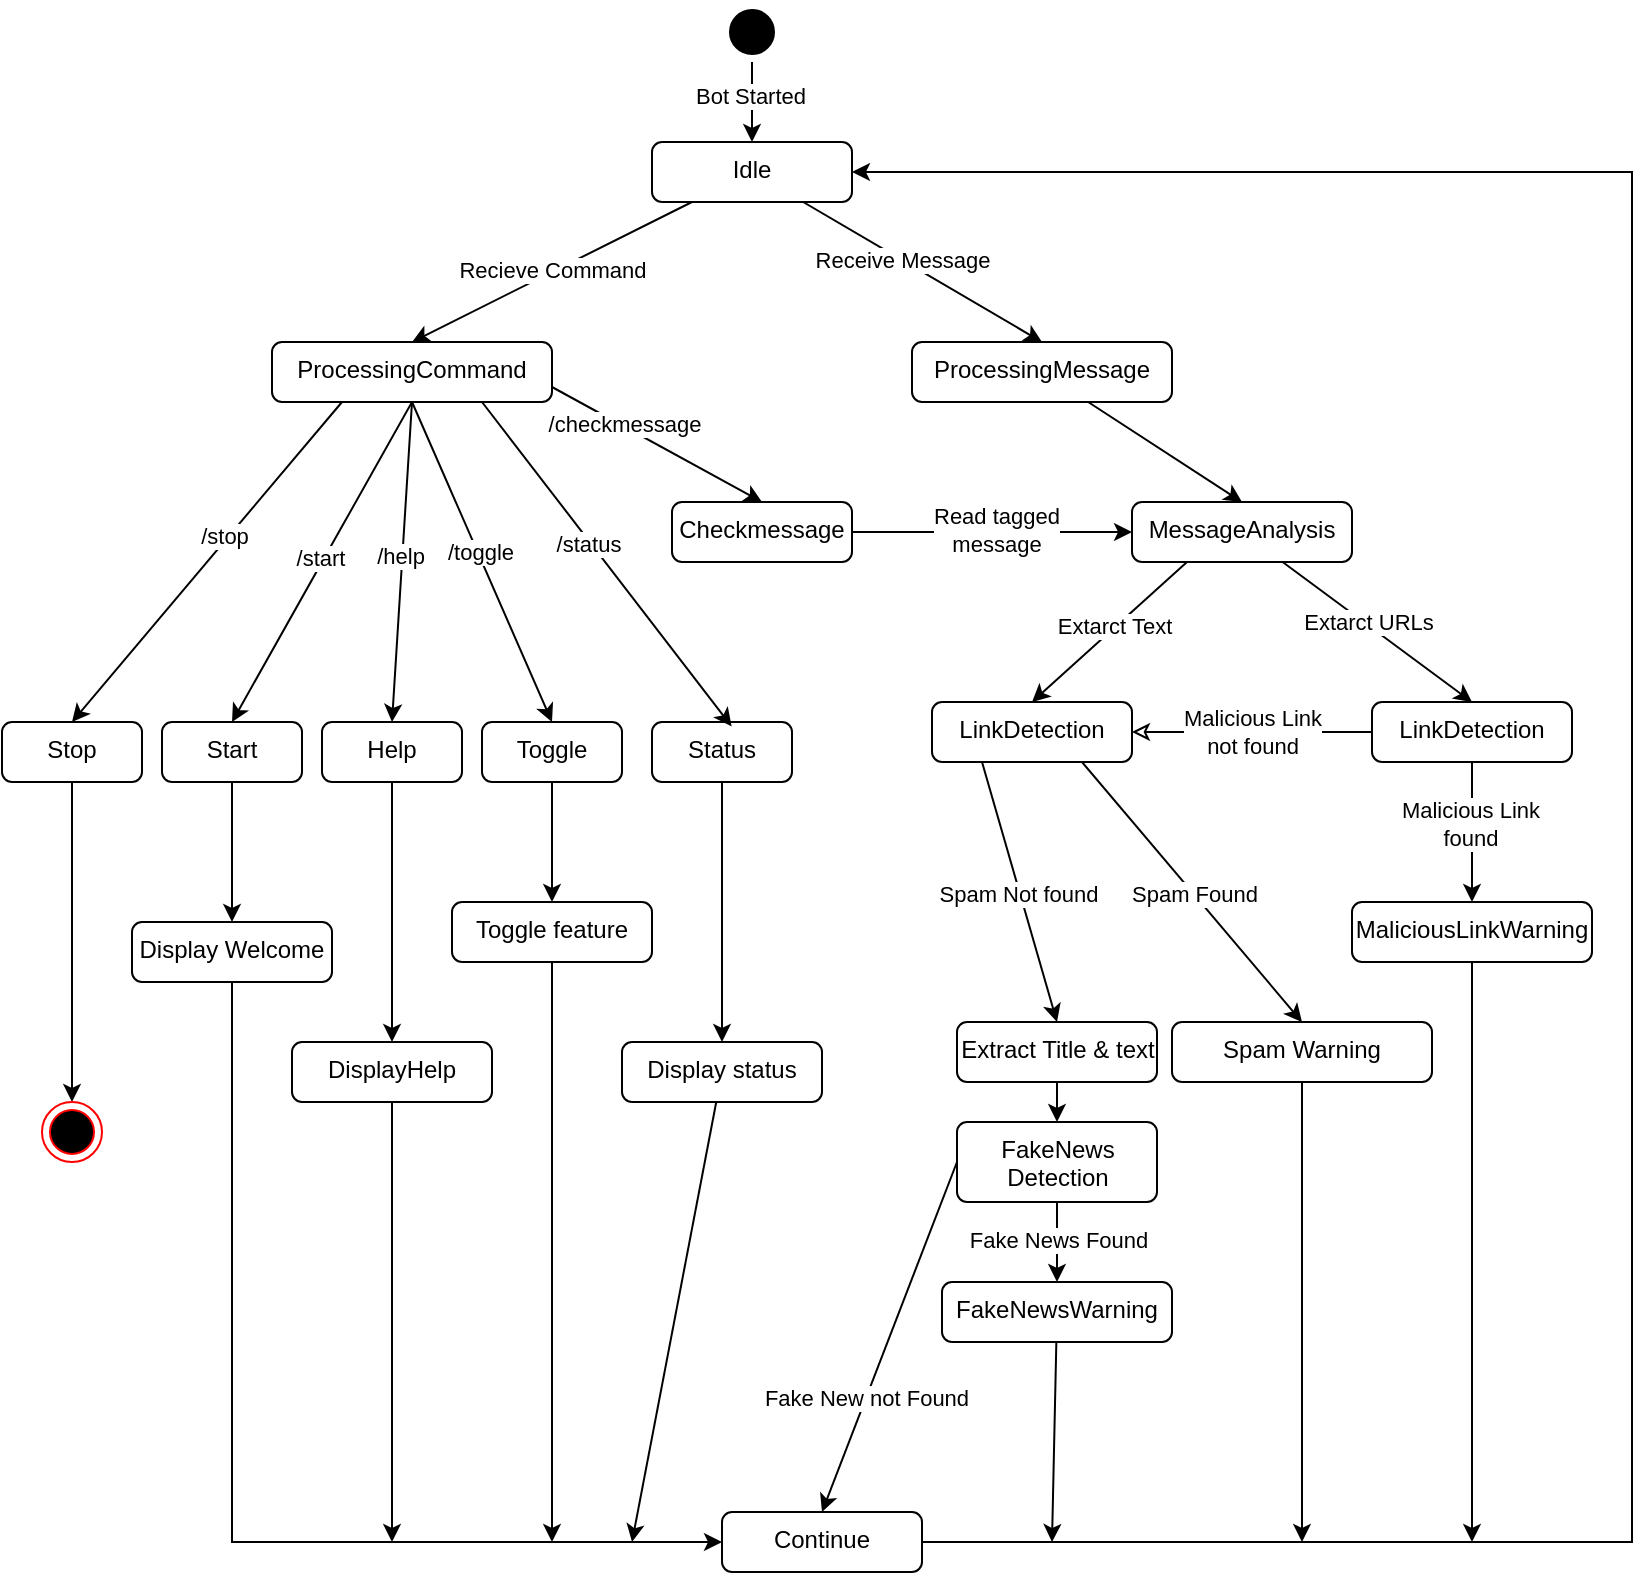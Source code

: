 <mxfile version="26.2.8">
  <diagram name="Page-1" id="VzqM7J8tysnEueoCkd5Q">
    <mxGraphModel dx="1894" dy="677" grid="1" gridSize="10" guides="1" tooltips="1" connect="1" arrows="1" fold="1" page="1" pageScale="1" pageWidth="850" pageHeight="1100" math="0" shadow="0">
      <root>
        <mxCell id="0" />
        <mxCell id="1" parent="0" />
        <mxCell id="BbmM9StXe9BSazT1SABr-98" style="edgeStyle=none;shape=connector;rounded=0;orthogonalLoop=1;jettySize=auto;html=1;entryX=0.5;entryY=0;entryDx=0;entryDy=0;strokeColor=default;align=center;verticalAlign=middle;fontFamily=Helvetica;fontSize=11;fontColor=default;labelBackgroundColor=default;endArrow=classic;" edge="1" parent="1" source="BbmM9StXe9BSazT1SABr-5" target="BbmM9StXe9BSazT1SABr-45">
          <mxGeometry relative="1" as="geometry" />
        </mxCell>
        <mxCell id="BbmM9StXe9BSazT1SABr-104" value="Recieve Command" style="edgeLabel;html=1;align=center;verticalAlign=middle;resizable=0;points=[];fontFamily=Helvetica;fontSize=11;fontColor=default;labelBackgroundColor=default;" vertex="1" connectable="0" parent="BbmM9StXe9BSazT1SABr-98">
          <mxGeometry x="-0.002" y="-1" relative="1" as="geometry">
            <mxPoint as="offset" />
          </mxGeometry>
        </mxCell>
        <mxCell id="BbmM9StXe9BSazT1SABr-99" style="edgeStyle=none;shape=connector;rounded=0;orthogonalLoop=1;jettySize=auto;html=1;entryX=0.5;entryY=0;entryDx=0;entryDy=0;strokeColor=default;align=center;verticalAlign=middle;fontFamily=Helvetica;fontSize=11;fontColor=default;labelBackgroundColor=default;endArrow=classic;" edge="1" parent="1" source="BbmM9StXe9BSazT1SABr-5" target="BbmM9StXe9BSazT1SABr-33">
          <mxGeometry relative="1" as="geometry" />
        </mxCell>
        <mxCell id="BbmM9StXe9BSazT1SABr-101" value="Receive Message" style="edgeLabel;html=1;align=center;verticalAlign=middle;resizable=0;points=[];fontFamily=Helvetica;fontSize=11;fontColor=default;labelBackgroundColor=default;" vertex="1" connectable="0" parent="BbmM9StXe9BSazT1SABr-99">
          <mxGeometry x="-0.173" relative="1" as="geometry">
            <mxPoint as="offset" />
          </mxGeometry>
        </mxCell>
        <mxCell id="BbmM9StXe9BSazT1SABr-5" value="Idle" style="html=1;align=center;verticalAlign=top;rounded=1;absoluteArcSize=1;arcSize=10;dashed=0;whiteSpace=wrap;" vertex="1" parent="1">
          <mxGeometry x="-510" y="100" width="100" height="30" as="geometry" />
        </mxCell>
        <mxCell id="BbmM9StXe9BSazT1SABr-113" style="edgeStyle=none;shape=connector;rounded=0;orthogonalLoop=1;jettySize=auto;html=1;entryX=0.5;entryY=0;entryDx=0;entryDy=0;strokeColor=default;align=center;verticalAlign=middle;fontFamily=Helvetica;fontSize=11;fontColor=default;labelBackgroundColor=default;endArrow=classic;exitX=0.75;exitY=1;exitDx=0;exitDy=0;" edge="1" parent="1" source="BbmM9StXe9BSazT1SABr-10" target="BbmM9StXe9BSazT1SABr-53">
          <mxGeometry relative="1" as="geometry" />
        </mxCell>
        <mxCell id="BbmM9StXe9BSazT1SABr-114" value="Spam Found" style="edgeLabel;html=1;align=center;verticalAlign=middle;resizable=0;points=[];fontFamily=Helvetica;fontSize=11;fontColor=default;labelBackgroundColor=default;" vertex="1" connectable="0" parent="BbmM9StXe9BSazT1SABr-113">
          <mxGeometry x="0.014" relative="1" as="geometry">
            <mxPoint as="offset" />
          </mxGeometry>
        </mxCell>
        <mxCell id="BbmM9StXe9BSazT1SABr-115" style="edgeStyle=none;shape=connector;rounded=0;orthogonalLoop=1;jettySize=auto;html=1;strokeColor=default;align=center;verticalAlign=middle;fontFamily=Helvetica;fontSize=11;fontColor=default;labelBackgroundColor=default;endArrow=none;startArrow=classic;startFill=0;" edge="1" parent="1" source="BbmM9StXe9BSazT1SABr-10" target="BbmM9StXe9BSazT1SABr-27">
          <mxGeometry relative="1" as="geometry" />
        </mxCell>
        <mxCell id="BbmM9StXe9BSazT1SABr-118" value="&lt;div&gt;Malicious Link&lt;/div&gt;&lt;div&gt;not found&lt;/div&gt;" style="edgeLabel;html=1;align=center;verticalAlign=middle;resizable=0;points=[];fontFamily=Helvetica;fontSize=11;fontColor=default;labelBackgroundColor=default;" vertex="1" connectable="0" parent="BbmM9StXe9BSazT1SABr-115">
          <mxGeometry x="-0.005" relative="1" as="geometry">
            <mxPoint as="offset" />
          </mxGeometry>
        </mxCell>
        <mxCell id="BbmM9StXe9BSazT1SABr-10" value="LinkDetection" style="html=1;align=center;verticalAlign=top;rounded=1;absoluteArcSize=1;arcSize=10;dashed=0;whiteSpace=wrap;" vertex="1" parent="1">
          <mxGeometry x="-370" y="380" width="100" height="30" as="geometry" />
        </mxCell>
        <mxCell id="BbmM9StXe9BSazT1SABr-108" style="edgeStyle=none;shape=connector;rounded=0;orthogonalLoop=1;jettySize=auto;html=1;entryX=0.5;entryY=0;entryDx=0;entryDy=0;strokeColor=default;align=center;verticalAlign=middle;fontFamily=Helvetica;fontSize=11;fontColor=default;labelBackgroundColor=default;endArrow=classic;exitX=0.25;exitY=1;exitDx=0;exitDy=0;" edge="1" parent="1" source="BbmM9StXe9BSazT1SABr-17" target="BbmM9StXe9BSazT1SABr-10">
          <mxGeometry relative="1" as="geometry" />
        </mxCell>
        <mxCell id="BbmM9StXe9BSazT1SABr-109" value="Extarct Text" style="edgeLabel;html=1;align=center;verticalAlign=middle;resizable=0;points=[];fontFamily=Helvetica;fontSize=11;fontColor=default;labelBackgroundColor=default;" vertex="1" connectable="0" parent="BbmM9StXe9BSazT1SABr-108">
          <mxGeometry x="-0.079" y="-1" relative="1" as="geometry">
            <mxPoint as="offset" />
          </mxGeometry>
        </mxCell>
        <mxCell id="BbmM9StXe9BSazT1SABr-126" style="edgeStyle=none;shape=connector;rounded=0;orthogonalLoop=1;jettySize=auto;html=1;entryX=0.5;entryY=0;entryDx=0;entryDy=0;strokeColor=default;align=center;verticalAlign=middle;fontFamily=Helvetica;fontSize=11;fontColor=default;labelBackgroundColor=default;endArrow=classic;" edge="1" parent="1" source="BbmM9StXe9BSazT1SABr-17" target="BbmM9StXe9BSazT1SABr-27">
          <mxGeometry relative="1" as="geometry" />
        </mxCell>
        <mxCell id="BbmM9StXe9BSazT1SABr-127" value="Extarct URLs" style="edgeLabel;html=1;align=center;verticalAlign=middle;resizable=0;points=[];fontFamily=Helvetica;fontSize=11;fontColor=default;labelBackgroundColor=default;" vertex="1" connectable="0" parent="BbmM9StXe9BSazT1SABr-126">
          <mxGeometry x="-0.113" y="1" relative="1" as="geometry">
            <mxPoint as="offset" />
          </mxGeometry>
        </mxCell>
        <mxCell id="BbmM9StXe9BSazT1SABr-17" value="MessageAnalysis" style="html=1;align=center;verticalAlign=top;rounded=1;absoluteArcSize=1;arcSize=10;dashed=0;whiteSpace=wrap;" vertex="1" parent="1">
          <mxGeometry x="-270" y="280" width="110" height="30" as="geometry" />
        </mxCell>
        <mxCell id="BbmM9StXe9BSazT1SABr-130" value="" style="edgeStyle=none;shape=connector;rounded=0;orthogonalLoop=1;jettySize=auto;html=1;strokeColor=default;align=center;verticalAlign=middle;fontFamily=Helvetica;fontSize=11;fontColor=default;labelBackgroundColor=default;endArrow=classic;entryX=0.5;entryY=0;entryDx=0;entryDy=0;" edge="1" parent="1" source="BbmM9StXe9BSazT1SABr-22" target="BbmM9StXe9BSazT1SABr-50">
          <mxGeometry relative="1" as="geometry">
            <mxPoint x="-264.643" y="700" as="targetPoint" />
          </mxGeometry>
        </mxCell>
        <mxCell id="BbmM9StXe9BSazT1SABr-139" value="Fake News Found" style="edgeLabel;html=1;align=center;verticalAlign=middle;resizable=0;points=[];fontFamily=Helvetica;fontSize=11;fontColor=default;labelBackgroundColor=default;" vertex="1" connectable="0" parent="BbmM9StXe9BSazT1SABr-130">
          <mxGeometry x="-0.071" relative="1" as="geometry">
            <mxPoint as="offset" />
          </mxGeometry>
        </mxCell>
        <mxCell id="BbmM9StXe9BSazT1SABr-140" style="edgeStyle=none;shape=connector;rounded=0;orthogonalLoop=1;jettySize=auto;html=1;entryX=0.5;entryY=0;entryDx=0;entryDy=0;strokeColor=default;align=center;verticalAlign=middle;fontFamily=Helvetica;fontSize=11;fontColor=default;labelBackgroundColor=default;endArrow=classic;exitX=0;exitY=0.5;exitDx=0;exitDy=0;" edge="1" parent="1" source="BbmM9StXe9BSazT1SABr-22" target="BbmM9StXe9BSazT1SABr-119">
          <mxGeometry relative="1" as="geometry" />
        </mxCell>
        <mxCell id="BbmM9StXe9BSazT1SABr-146" value="Fake New not Found" style="edgeLabel;html=1;align=center;verticalAlign=middle;resizable=0;points=[];fontFamily=Helvetica;fontSize=11;fontColor=default;labelBackgroundColor=default;" vertex="1" connectable="0" parent="BbmM9StXe9BSazT1SABr-140">
          <mxGeometry x="0.342" y="1" relative="1" as="geometry">
            <mxPoint x="-1" as="offset" />
          </mxGeometry>
        </mxCell>
        <mxCell id="BbmM9StXe9BSazT1SABr-22" value="FakeNews Detection" style="html=1;align=center;verticalAlign=top;rounded=1;absoluteArcSize=1;arcSize=10;dashed=0;whiteSpace=wrap;" vertex="1" parent="1">
          <mxGeometry x="-357.5" y="590" width="100" height="40" as="geometry" />
        </mxCell>
        <mxCell id="BbmM9StXe9BSazT1SABr-116" style="edgeStyle=none;shape=connector;rounded=0;orthogonalLoop=1;jettySize=auto;html=1;strokeColor=default;align=center;verticalAlign=middle;fontFamily=Helvetica;fontSize=11;fontColor=default;labelBackgroundColor=default;endArrow=classic;entryX=0.5;entryY=0;entryDx=0;entryDy=0;exitX=0.5;exitY=1;exitDx=0;exitDy=0;" edge="1" parent="1" source="BbmM9StXe9BSazT1SABr-27" target="BbmM9StXe9BSazT1SABr-55">
          <mxGeometry relative="1" as="geometry">
            <mxPoint x="-70" y="440" as="targetPoint" />
          </mxGeometry>
        </mxCell>
        <mxCell id="BbmM9StXe9BSazT1SABr-138" value="Malicious Link&lt;br&gt;found" style="edgeLabel;html=1;align=center;verticalAlign=middle;resizable=0;points=[];fontFamily=Helvetica;fontSize=11;fontColor=default;labelBackgroundColor=default;" vertex="1" connectable="0" parent="BbmM9StXe9BSazT1SABr-116">
          <mxGeometry x="-0.114" y="-1" relative="1" as="geometry">
            <mxPoint as="offset" />
          </mxGeometry>
        </mxCell>
        <mxCell id="BbmM9StXe9BSazT1SABr-128" style="edgeStyle=none;shape=connector;rounded=0;orthogonalLoop=1;jettySize=auto;html=1;entryX=0.5;entryY=0;entryDx=0;entryDy=0;strokeColor=default;align=center;verticalAlign=middle;fontFamily=Helvetica;fontSize=11;fontColor=default;labelBackgroundColor=default;endArrow=classic;exitX=0.25;exitY=1;exitDx=0;exitDy=0;" edge="1" parent="1" source="BbmM9StXe9BSazT1SABr-10" target="BbmM9StXe9BSazT1SABr-60">
          <mxGeometry relative="1" as="geometry" />
        </mxCell>
        <mxCell id="BbmM9StXe9BSazT1SABr-129" value="Spam Not found" style="edgeLabel;html=1;align=center;verticalAlign=middle;resizable=0;points=[];fontFamily=Helvetica;fontSize=11;fontColor=default;labelBackgroundColor=default;" vertex="1" connectable="0" parent="BbmM9StXe9BSazT1SABr-128">
          <mxGeometry x="0.002" y="-1" relative="1" as="geometry">
            <mxPoint as="offset" />
          </mxGeometry>
        </mxCell>
        <mxCell id="BbmM9StXe9BSazT1SABr-27" value="LinkDetection" style="html=1;align=center;verticalAlign=top;rounded=1;absoluteArcSize=1;arcSize=10;dashed=0;whiteSpace=wrap;" vertex="1" parent="1">
          <mxGeometry x="-150" y="380" width="100" height="30" as="geometry" />
        </mxCell>
        <mxCell id="BbmM9StXe9BSazT1SABr-105" style="edgeStyle=none;shape=connector;rounded=0;orthogonalLoop=1;jettySize=auto;html=1;entryX=0.5;entryY=0;entryDx=0;entryDy=0;strokeColor=default;align=center;verticalAlign=middle;fontFamily=Helvetica;fontSize=11;fontColor=default;labelBackgroundColor=default;endArrow=classic;" edge="1" parent="1" source="BbmM9StXe9BSazT1SABr-33" target="BbmM9StXe9BSazT1SABr-17">
          <mxGeometry relative="1" as="geometry" />
        </mxCell>
        <mxCell id="BbmM9StXe9BSazT1SABr-33" value="ProcessingMessage" style="html=1;align=center;verticalAlign=top;rounded=1;absoluteArcSize=1;arcSize=10;dashed=0;whiteSpace=wrap;" vertex="1" parent="1">
          <mxGeometry x="-380" y="200" width="130" height="30" as="geometry" />
        </mxCell>
        <mxCell id="BbmM9StXe9BSazT1SABr-82" style="edgeStyle=orthogonalEdgeStyle;rounded=0;orthogonalLoop=1;jettySize=auto;html=1;" edge="1" parent="1" source="BbmM9StXe9BSazT1SABr-38" target="BbmM9StXe9BSazT1SABr-77">
          <mxGeometry relative="1" as="geometry" />
        </mxCell>
        <mxCell id="BbmM9StXe9BSazT1SABr-38" value="Start" style="html=1;align=center;verticalAlign=top;rounded=1;absoluteArcSize=1;arcSize=10;dashed=0;whiteSpace=wrap;" vertex="1" parent="1">
          <mxGeometry x="-755" y="390" width="70" height="30" as="geometry" />
        </mxCell>
        <mxCell id="BbmM9StXe9BSazT1SABr-85" style="rounded=0;orthogonalLoop=1;jettySize=auto;html=1;entryX=0.5;entryY=0;entryDx=0;entryDy=0;exitX=0.25;exitY=1;exitDx=0;exitDy=0;" edge="1" parent="1" source="BbmM9StXe9BSazT1SABr-45" target="BbmM9StXe9BSazT1SABr-75">
          <mxGeometry relative="1" as="geometry" />
        </mxCell>
        <mxCell id="BbmM9StXe9BSazT1SABr-91" value="/stop" style="edgeLabel;html=1;align=center;verticalAlign=middle;resizable=0;points=[];fontFamily=Helvetica;fontSize=11;fontColor=default;labelBackgroundColor=default;" vertex="1" connectable="0" parent="BbmM9StXe9BSazT1SABr-85">
          <mxGeometry x="-0.15" y="-2" relative="1" as="geometry">
            <mxPoint as="offset" />
          </mxGeometry>
        </mxCell>
        <mxCell id="BbmM9StXe9BSazT1SABr-86" style="edgeStyle=none;shape=connector;rounded=0;orthogonalLoop=1;jettySize=auto;html=1;entryX=0.5;entryY=0;entryDx=0;entryDy=0;strokeColor=default;align=center;verticalAlign=middle;fontFamily=Helvetica;fontSize=11;fontColor=default;labelBackgroundColor=default;endArrow=classic;exitX=0.5;exitY=1;exitDx=0;exitDy=0;" edge="1" parent="1" source="BbmM9StXe9BSazT1SABr-45" target="BbmM9StXe9BSazT1SABr-38">
          <mxGeometry relative="1" as="geometry" />
        </mxCell>
        <mxCell id="BbmM9StXe9BSazT1SABr-92" value="/start" style="edgeLabel;html=1;align=center;verticalAlign=middle;resizable=0;points=[];fontFamily=Helvetica;fontSize=11;fontColor=default;labelBackgroundColor=default;" vertex="1" connectable="0" parent="BbmM9StXe9BSazT1SABr-86">
          <mxGeometry x="-0.013" y="-2" relative="1" as="geometry">
            <mxPoint as="offset" />
          </mxGeometry>
        </mxCell>
        <mxCell id="BbmM9StXe9BSazT1SABr-87" style="edgeStyle=none;shape=connector;rounded=0;orthogonalLoop=1;jettySize=auto;html=1;entryX=0.5;entryY=0;entryDx=0;entryDy=0;strokeColor=default;align=center;verticalAlign=middle;fontFamily=Helvetica;fontSize=11;fontColor=default;labelBackgroundColor=default;endArrow=classic;exitX=0.5;exitY=1;exitDx=0;exitDy=0;" edge="1" parent="1" source="BbmM9StXe9BSazT1SABr-45" target="BbmM9StXe9BSazT1SABr-70">
          <mxGeometry relative="1" as="geometry" />
        </mxCell>
        <mxCell id="BbmM9StXe9BSazT1SABr-93" value="/help" style="edgeLabel;html=1;align=center;verticalAlign=middle;resizable=0;points=[];fontFamily=Helvetica;fontSize=11;fontColor=default;labelBackgroundColor=default;" vertex="1" connectable="0" parent="BbmM9StXe9BSazT1SABr-87">
          <mxGeometry x="-0.039" y="-1" relative="1" as="geometry">
            <mxPoint as="offset" />
          </mxGeometry>
        </mxCell>
        <mxCell id="BbmM9StXe9BSazT1SABr-88" style="edgeStyle=none;shape=connector;rounded=0;orthogonalLoop=1;jettySize=auto;html=1;entryX=0.5;entryY=0;entryDx=0;entryDy=0;strokeColor=default;align=center;verticalAlign=middle;fontFamily=Helvetica;fontSize=11;fontColor=default;labelBackgroundColor=default;endArrow=classic;exitX=0.5;exitY=1;exitDx=0;exitDy=0;" edge="1" parent="1" source="BbmM9StXe9BSazT1SABr-45" target="BbmM9StXe9BSazT1SABr-71">
          <mxGeometry relative="1" as="geometry" />
        </mxCell>
        <mxCell id="BbmM9StXe9BSazT1SABr-94" value="/toggle" style="edgeLabel;html=1;align=center;verticalAlign=middle;resizable=0;points=[];fontFamily=Helvetica;fontSize=11;fontColor=default;labelBackgroundColor=default;" vertex="1" connectable="0" parent="BbmM9StXe9BSazT1SABr-88">
          <mxGeometry x="-0.053" y="1" relative="1" as="geometry">
            <mxPoint as="offset" />
          </mxGeometry>
        </mxCell>
        <mxCell id="BbmM9StXe9BSazT1SABr-90" style="edgeStyle=none;shape=connector;rounded=0;orthogonalLoop=1;jettySize=auto;html=1;entryX=0.5;entryY=0;entryDx=0;entryDy=0;strokeColor=default;align=center;verticalAlign=middle;fontFamily=Helvetica;fontSize=11;fontColor=default;labelBackgroundColor=default;endArrow=classic;exitX=1;exitY=0.75;exitDx=0;exitDy=0;" edge="1" parent="1" source="BbmM9StXe9BSazT1SABr-45" target="BbmM9StXe9BSazT1SABr-73">
          <mxGeometry relative="1" as="geometry" />
        </mxCell>
        <mxCell id="BbmM9StXe9BSazT1SABr-96" value="/checkmessage" style="edgeLabel;html=1;align=center;verticalAlign=middle;resizable=0;points=[];fontFamily=Helvetica;fontSize=11;fontColor=default;labelBackgroundColor=default;" vertex="1" connectable="0" parent="BbmM9StXe9BSazT1SABr-90">
          <mxGeometry x="-0.325" y="1" relative="1" as="geometry">
            <mxPoint as="offset" />
          </mxGeometry>
        </mxCell>
        <mxCell id="BbmM9StXe9BSazT1SABr-45" value="ProcessingCommand" style="html=1;align=center;verticalAlign=top;rounded=1;absoluteArcSize=1;arcSize=10;dashed=0;whiteSpace=wrap;" vertex="1" parent="1">
          <mxGeometry x="-700" y="200" width="140" height="30" as="geometry" />
        </mxCell>
        <mxCell id="BbmM9StXe9BSazT1SABr-122" style="edgeStyle=none;shape=connector;rounded=0;orthogonalLoop=1;jettySize=auto;html=1;strokeColor=default;align=center;verticalAlign=middle;fontFamily=Helvetica;fontSize=11;fontColor=default;labelBackgroundColor=default;endArrow=classic;" edge="1" parent="1" source="BbmM9StXe9BSazT1SABr-48">
          <mxGeometry relative="1" as="geometry">
            <mxPoint x="-640" y="800" as="targetPoint" />
          </mxGeometry>
        </mxCell>
        <mxCell id="BbmM9StXe9BSazT1SABr-48" value="DisplayHelp" style="html=1;align=center;verticalAlign=top;rounded=1;absoluteArcSize=1;arcSize=10;dashed=0;whiteSpace=wrap;" vertex="1" parent="1">
          <mxGeometry x="-690" y="550" width="100" height="30" as="geometry" />
        </mxCell>
        <mxCell id="BbmM9StXe9BSazT1SABr-135" style="edgeStyle=none;shape=connector;rounded=0;orthogonalLoop=1;jettySize=auto;html=1;strokeColor=default;align=center;verticalAlign=middle;fontFamily=Helvetica;fontSize=11;fontColor=default;labelBackgroundColor=default;endArrow=classic;" edge="1" parent="1" source="BbmM9StXe9BSazT1SABr-50">
          <mxGeometry relative="1" as="geometry">
            <mxPoint x="-310" y="800" as="targetPoint" />
          </mxGeometry>
        </mxCell>
        <mxCell id="BbmM9StXe9BSazT1SABr-50" value="FakeNewsWarning" style="html=1;align=center;verticalAlign=top;rounded=1;absoluteArcSize=1;arcSize=10;dashed=0;whiteSpace=wrap;" vertex="1" parent="1">
          <mxGeometry x="-365.0" y="670" width="115" height="30" as="geometry" />
        </mxCell>
        <mxCell id="BbmM9StXe9BSazT1SABr-144" style="edgeStyle=none;shape=connector;rounded=0;orthogonalLoop=1;jettySize=auto;html=1;strokeColor=default;align=center;verticalAlign=middle;fontFamily=Helvetica;fontSize=11;fontColor=default;labelBackgroundColor=default;endArrow=classic;" edge="1" parent="1" source="BbmM9StXe9BSazT1SABr-53">
          <mxGeometry relative="1" as="geometry">
            <mxPoint x="-185" y="800" as="targetPoint" />
          </mxGeometry>
        </mxCell>
        <mxCell id="BbmM9StXe9BSazT1SABr-53" value="Spam Warning" style="html=1;align=center;verticalAlign=top;rounded=1;absoluteArcSize=1;arcSize=10;dashed=0;whiteSpace=wrap;" vertex="1" parent="1">
          <mxGeometry x="-250" y="540" width="130" height="30" as="geometry" />
        </mxCell>
        <mxCell id="BbmM9StXe9BSazT1SABr-136" style="edgeStyle=none;shape=connector;rounded=0;orthogonalLoop=1;jettySize=auto;html=1;strokeColor=default;align=center;verticalAlign=middle;fontFamily=Helvetica;fontSize=11;fontColor=default;labelBackgroundColor=default;endArrow=classic;" edge="1" parent="1" source="BbmM9StXe9BSazT1SABr-55">
          <mxGeometry relative="1" as="geometry">
            <mxPoint x="-100" y="800" as="targetPoint" />
          </mxGeometry>
        </mxCell>
        <mxCell id="BbmM9StXe9BSazT1SABr-55" value="MaliciousLinkWarning" style="html=1;align=center;verticalAlign=top;rounded=1;absoluteArcSize=1;arcSize=10;dashed=0;whiteSpace=wrap;" vertex="1" parent="1">
          <mxGeometry x="-160" y="480" width="120" height="30" as="geometry" />
        </mxCell>
        <mxCell id="BbmM9StXe9BSazT1SABr-131" style="edgeStyle=none;shape=connector;rounded=0;orthogonalLoop=1;jettySize=auto;html=1;strokeColor=default;align=center;verticalAlign=middle;fontFamily=Helvetica;fontSize=11;fontColor=default;labelBackgroundColor=default;endArrow=classic;" edge="1" parent="1" source="BbmM9StXe9BSazT1SABr-60" target="BbmM9StXe9BSazT1SABr-22">
          <mxGeometry relative="1" as="geometry" />
        </mxCell>
        <mxCell id="BbmM9StXe9BSazT1SABr-60" value="Extract Title &amp;amp; text" style="html=1;align=center;verticalAlign=top;rounded=1;absoluteArcSize=1;arcSize=10;dashed=0;whiteSpace=wrap;" vertex="1" parent="1">
          <mxGeometry x="-357.5" y="540" width="100" height="30" as="geometry" />
        </mxCell>
        <mxCell id="BbmM9StXe9BSazT1SABr-102" style="edgeStyle=none;shape=connector;rounded=0;orthogonalLoop=1;jettySize=auto;html=1;entryX=0.5;entryY=0;entryDx=0;entryDy=0;strokeColor=default;align=center;verticalAlign=middle;fontFamily=Helvetica;fontSize=11;fontColor=default;labelBackgroundColor=default;endArrow=classic;" edge="1" parent="1" source="BbmM9StXe9BSazT1SABr-68" target="BbmM9StXe9BSazT1SABr-5">
          <mxGeometry relative="1" as="geometry" />
        </mxCell>
        <mxCell id="BbmM9StXe9BSazT1SABr-103" value="Bot Started" style="edgeLabel;html=1;align=center;verticalAlign=middle;resizable=0;points=[];fontFamily=Helvetica;fontSize=11;fontColor=default;labelBackgroundColor=default;" vertex="1" connectable="0" parent="BbmM9StXe9BSazT1SABr-102">
          <mxGeometry x="-0.186" y="-1" relative="1" as="geometry">
            <mxPoint as="offset" />
          </mxGeometry>
        </mxCell>
        <mxCell id="BbmM9StXe9BSazT1SABr-68" value="" style="ellipse;html=1;shape=startState;fillColor=#000000;strokeColor=#000000;" vertex="1" parent="1">
          <mxGeometry x="-475" y="30" width="30" height="30" as="geometry" />
        </mxCell>
        <mxCell id="BbmM9StXe9BSazT1SABr-81" style="edgeStyle=orthogonalEdgeStyle;rounded=0;orthogonalLoop=1;jettySize=auto;html=1;" edge="1" parent="1" source="BbmM9StXe9BSazT1SABr-70" target="BbmM9StXe9BSazT1SABr-48">
          <mxGeometry relative="1" as="geometry" />
        </mxCell>
        <mxCell id="BbmM9StXe9BSazT1SABr-70" value="Help" style="html=1;align=center;verticalAlign=top;rounded=1;absoluteArcSize=1;arcSize=10;dashed=0;whiteSpace=wrap;" vertex="1" parent="1">
          <mxGeometry x="-675" y="390" width="70" height="30" as="geometry" />
        </mxCell>
        <mxCell id="BbmM9StXe9BSazT1SABr-80" style="edgeStyle=orthogonalEdgeStyle;rounded=0;orthogonalLoop=1;jettySize=auto;html=1;" edge="1" parent="1" source="BbmM9StXe9BSazT1SABr-71" target="BbmM9StXe9BSazT1SABr-78">
          <mxGeometry relative="1" as="geometry" />
        </mxCell>
        <mxCell id="BbmM9StXe9BSazT1SABr-71" value="Toggle" style="html=1;align=center;verticalAlign=top;rounded=1;absoluteArcSize=1;arcSize=10;dashed=0;whiteSpace=wrap;" vertex="1" parent="1">
          <mxGeometry x="-595" y="390" width="70" height="30" as="geometry" />
        </mxCell>
        <mxCell id="BbmM9StXe9BSazT1SABr-79" style="edgeStyle=orthogonalEdgeStyle;rounded=0;orthogonalLoop=1;jettySize=auto;html=1;" edge="1" parent="1" source="BbmM9StXe9BSazT1SABr-72" target="BbmM9StXe9BSazT1SABr-76">
          <mxGeometry relative="1" as="geometry" />
        </mxCell>
        <mxCell id="BbmM9StXe9BSazT1SABr-72" value="Status" style="html=1;align=center;verticalAlign=top;rounded=1;absoluteArcSize=1;arcSize=10;dashed=0;whiteSpace=wrap;" vertex="1" parent="1">
          <mxGeometry x="-510" y="390" width="70" height="30" as="geometry" />
        </mxCell>
        <mxCell id="BbmM9StXe9BSazT1SABr-110" style="edgeStyle=none;shape=connector;rounded=0;orthogonalLoop=1;jettySize=auto;html=1;entryX=0;entryY=0.5;entryDx=0;entryDy=0;strokeColor=default;align=center;verticalAlign=middle;fontFamily=Helvetica;fontSize=11;fontColor=default;labelBackgroundColor=default;endArrow=classic;" edge="1" parent="1" source="BbmM9StXe9BSazT1SABr-73" target="BbmM9StXe9BSazT1SABr-17">
          <mxGeometry relative="1" as="geometry" />
        </mxCell>
        <mxCell id="BbmM9StXe9BSazT1SABr-112" value="&lt;div&gt;Read tagged&lt;/div&gt;&lt;div&gt;message&lt;/div&gt;" style="edgeLabel;html=1;align=center;verticalAlign=middle;resizable=0;points=[];fontFamily=Helvetica;fontSize=11;fontColor=default;labelBackgroundColor=default;" vertex="1" connectable="0" parent="BbmM9StXe9BSazT1SABr-110">
          <mxGeometry x="0.019" y="1" relative="1" as="geometry">
            <mxPoint as="offset" />
          </mxGeometry>
        </mxCell>
        <mxCell id="BbmM9StXe9BSazT1SABr-73" value="Checkmessage" style="html=1;align=center;verticalAlign=top;rounded=1;absoluteArcSize=1;arcSize=10;dashed=0;whiteSpace=wrap;" vertex="1" parent="1">
          <mxGeometry x="-500" y="280" width="90" height="30" as="geometry" />
        </mxCell>
        <mxCell id="BbmM9StXe9BSazT1SABr-84" style="edgeStyle=orthogonalEdgeStyle;rounded=0;orthogonalLoop=1;jettySize=auto;html=1;entryX=0.5;entryY=0;entryDx=0;entryDy=0;" edge="1" parent="1" source="BbmM9StXe9BSazT1SABr-75" target="BbmM9StXe9BSazT1SABr-83">
          <mxGeometry relative="1" as="geometry" />
        </mxCell>
        <mxCell id="BbmM9StXe9BSazT1SABr-75" value="Stop" style="html=1;align=center;verticalAlign=top;rounded=1;absoluteArcSize=1;arcSize=10;dashed=0;whiteSpace=wrap;" vertex="1" parent="1">
          <mxGeometry x="-835" y="390" width="70" height="30" as="geometry" />
        </mxCell>
        <mxCell id="BbmM9StXe9BSazT1SABr-124" style="edgeStyle=none;shape=connector;rounded=0;orthogonalLoop=1;jettySize=auto;html=1;strokeColor=default;align=center;verticalAlign=middle;fontFamily=Helvetica;fontSize=11;fontColor=default;labelBackgroundColor=default;endArrow=classic;" edge="1" parent="1" source="BbmM9StXe9BSazT1SABr-76">
          <mxGeometry relative="1" as="geometry">
            <mxPoint x="-520.0" y="800" as="targetPoint" />
          </mxGeometry>
        </mxCell>
        <mxCell id="BbmM9StXe9BSazT1SABr-76" value="Display status" style="html=1;align=center;verticalAlign=top;rounded=1;absoluteArcSize=1;arcSize=10;dashed=0;whiteSpace=wrap;" vertex="1" parent="1">
          <mxGeometry x="-525" y="550" width="100" height="30" as="geometry" />
        </mxCell>
        <mxCell id="BbmM9StXe9BSazT1SABr-120" style="edgeStyle=orthogonalEdgeStyle;shape=connector;rounded=0;orthogonalLoop=1;jettySize=auto;html=1;entryX=0;entryY=0.5;entryDx=0;entryDy=0;strokeColor=default;align=center;verticalAlign=middle;fontFamily=Helvetica;fontSize=11;fontColor=default;labelBackgroundColor=default;endArrow=classic;exitX=0.5;exitY=1;exitDx=0;exitDy=0;" edge="1" parent="1" source="BbmM9StXe9BSazT1SABr-77" target="BbmM9StXe9BSazT1SABr-119">
          <mxGeometry relative="1" as="geometry">
            <Array as="points">
              <mxPoint x="-720" y="800" />
              <mxPoint x="-475" y="800" />
            </Array>
          </mxGeometry>
        </mxCell>
        <mxCell id="BbmM9StXe9BSazT1SABr-77" value="Display Welcome" style="html=1;align=center;verticalAlign=top;rounded=1;absoluteArcSize=1;arcSize=10;dashed=0;whiteSpace=wrap;" vertex="1" parent="1">
          <mxGeometry x="-770" y="490" width="100" height="30" as="geometry" />
        </mxCell>
        <mxCell id="BbmM9StXe9BSazT1SABr-123" style="edgeStyle=none;shape=connector;rounded=0;orthogonalLoop=1;jettySize=auto;html=1;strokeColor=default;align=center;verticalAlign=middle;fontFamily=Helvetica;fontSize=11;fontColor=default;labelBackgroundColor=default;endArrow=classic;" edge="1" parent="1" source="BbmM9StXe9BSazT1SABr-78">
          <mxGeometry relative="1" as="geometry">
            <mxPoint x="-560" y="800" as="targetPoint" />
          </mxGeometry>
        </mxCell>
        <mxCell id="BbmM9StXe9BSazT1SABr-78" value="Toggle feature" style="html=1;align=center;verticalAlign=top;rounded=1;absoluteArcSize=1;arcSize=10;dashed=0;whiteSpace=wrap;" vertex="1" parent="1">
          <mxGeometry x="-610" y="480" width="100" height="30" as="geometry" />
        </mxCell>
        <mxCell id="BbmM9StXe9BSazT1SABr-83" value="" style="ellipse;html=1;shape=endState;fillColor=#000000;strokeColor=#ff0000;" vertex="1" parent="1">
          <mxGeometry x="-815" y="580" width="30" height="30" as="geometry" />
        </mxCell>
        <mxCell id="BbmM9StXe9BSazT1SABr-89" style="edgeStyle=none;shape=connector;rounded=0;orthogonalLoop=1;jettySize=auto;html=1;entryX=0.569;entryY=0.073;entryDx=0;entryDy=0;entryPerimeter=0;strokeColor=default;align=center;verticalAlign=middle;fontFamily=Helvetica;fontSize=11;fontColor=default;labelBackgroundColor=default;endArrow=classic;exitX=0.75;exitY=1;exitDx=0;exitDy=0;" edge="1" parent="1" source="BbmM9StXe9BSazT1SABr-45" target="BbmM9StXe9BSazT1SABr-72">
          <mxGeometry relative="1" as="geometry" />
        </mxCell>
        <mxCell id="BbmM9StXe9BSazT1SABr-95" value="/status" style="edgeLabel;html=1;align=center;verticalAlign=middle;resizable=0;points=[];fontFamily=Helvetica;fontSize=11;fontColor=default;labelBackgroundColor=default;" vertex="1" connectable="0" parent="BbmM9StXe9BSazT1SABr-89">
          <mxGeometry x="-0.134" y="-1" relative="1" as="geometry">
            <mxPoint as="offset" />
          </mxGeometry>
        </mxCell>
        <mxCell id="BbmM9StXe9BSazT1SABr-132" style="edgeStyle=orthogonalEdgeStyle;shape=connector;rounded=0;orthogonalLoop=1;jettySize=auto;html=1;strokeColor=default;align=center;verticalAlign=middle;fontFamily=Helvetica;fontSize=11;fontColor=default;labelBackgroundColor=default;endArrow=classic;" edge="1" parent="1" source="BbmM9StXe9BSazT1SABr-119" target="BbmM9StXe9BSazT1SABr-5">
          <mxGeometry relative="1" as="geometry">
            <Array as="points">
              <mxPoint x="-20" y="800" />
              <mxPoint x="-20" y="115" />
            </Array>
          </mxGeometry>
        </mxCell>
        <mxCell id="BbmM9StXe9BSazT1SABr-119" value="Continue" style="html=1;align=center;verticalAlign=top;rounded=1;absoluteArcSize=1;arcSize=10;dashed=0;whiteSpace=wrap;" vertex="1" parent="1">
          <mxGeometry x="-475" y="785" width="100" height="30" as="geometry" />
        </mxCell>
      </root>
    </mxGraphModel>
  </diagram>
</mxfile>
